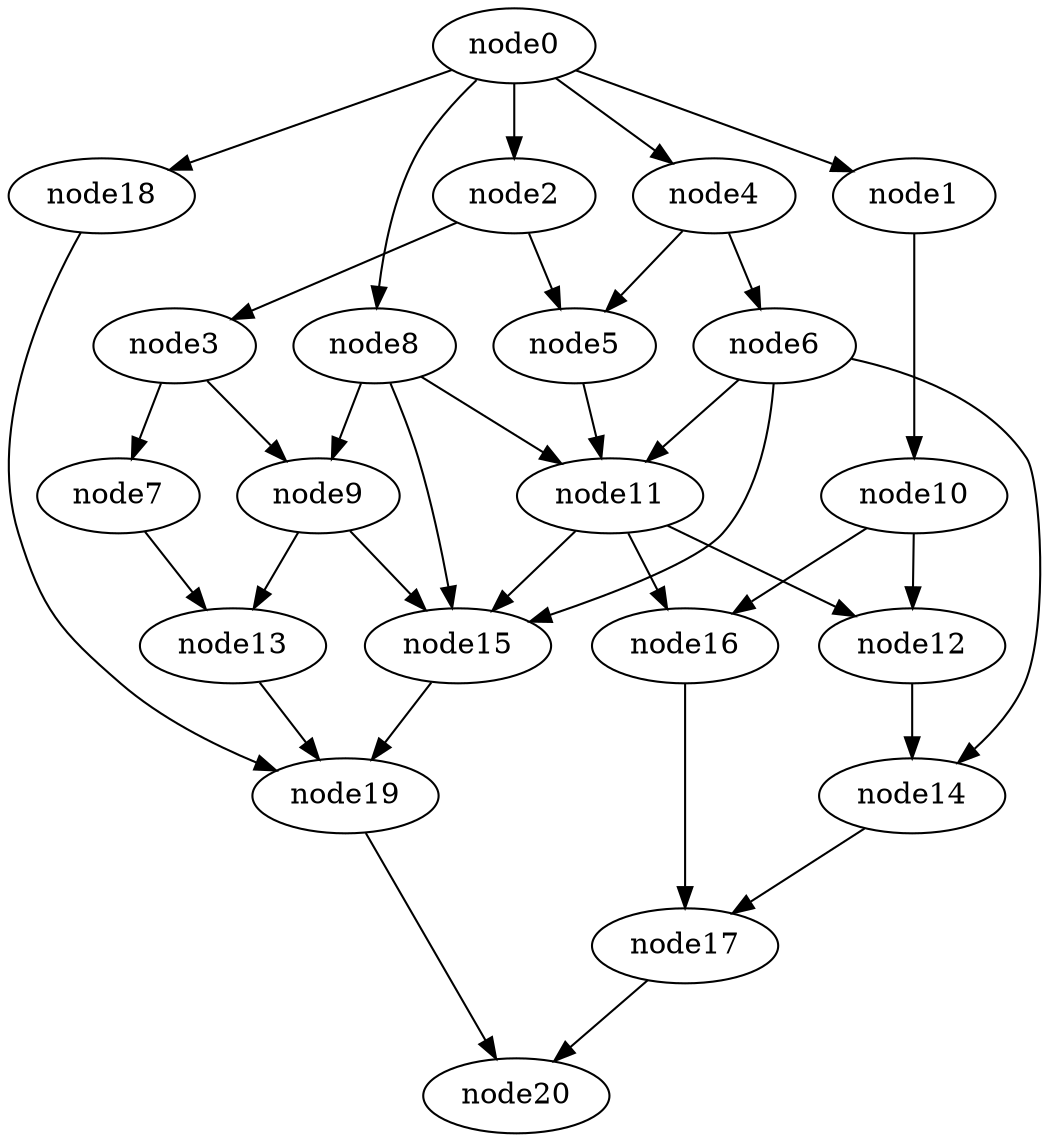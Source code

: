 digraph g{
	node20
	node19 -> node20
	node18 -> node19
	node17 -> node20
	node16 -> node17
	node15 -> node19
	node14 -> node17
	node13 -> node19
	node12 -> node14
	node11 -> node16
	node11 -> node15
	node11 -> node12
	node10 -> node16
	node10 -> node12
	node9 -> node15
	node9 -> node13
	node8 -> node15
	node8 -> node11
	node8 -> node9
	node7 -> node13
	node6 -> node15
	node6 -> node14
	node6 -> node11
	node5 -> node11
	node4 -> node6
	node4 -> node5
	node3 -> node9
	node3 -> node7
	node2 -> node5
	node2 -> node3
	node1 -> node10
	node0 -> node18
	node0 -> node8
	node0 -> node4
	node0 -> node2
	node0 -> node1
}
